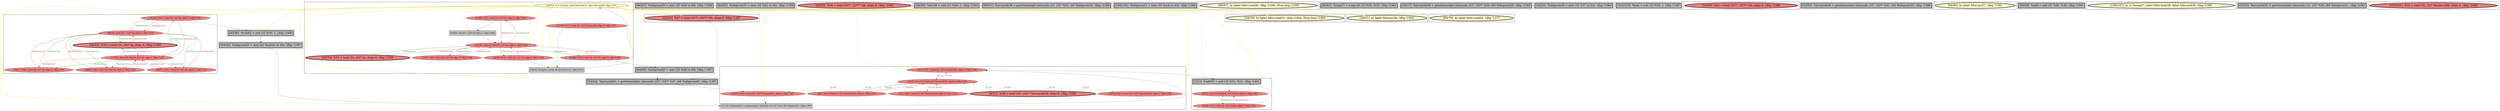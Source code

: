 
digraph G {



node1747->node1708 [style=solid,color=gold,label="C",penwidth=1.0,fontcolor=gold ]
node1744->node1742 [style=solid,color=firebrick3,label="A|indep|Const",penwidth=1.0,fontcolor=firebrick3 ]
node1738->node1716 [style=solid,color=black,label="",penwidth=0.5,fontcolor=black ]
node1747->node1736 [style=solid,color=gold,label="C",penwidth=1.0,fontcolor=gold ]
node1746->node1748 [style=solid,color=black,label="",penwidth=0.5,fontcolor=black ]
node1710->node1721 [style=solid,color=black,label="",penwidth=0.5,fontcolor=black ]
node1747->node1715 [style=solid,color=gold,label="C",penwidth=1.0,fontcolor=gold ]
node1736->node1737 [style=solid,color=forestgreen,label="T|indep|Const",penwidth=1.0,fontcolor=forestgreen ]
node1708->node1751 [style=solid,color=black,label="",penwidth=0.5,fontcolor=black ]
node1721->node1702 [style=solid,color=black,label="",penwidth=0.5,fontcolor=black ]
node1745->node1742 [style=solid,color=firebrick3,label="A|indep|Const",penwidth=1.0,fontcolor=firebrick3 ]
node1707->node1703 [style=solid,color=firebrick3,label="A|indep",penwidth=1.0,fontcolor=firebrick3 ]
node1740->node1742 [style=solid,color=black,label="",penwidth=0.5,fontcolor=black ]
node1751->node1750 [style=solid,color=black,label="",penwidth=0.5,fontcolor=black ]
node1752->node1750 [style=solid,color=firebrick3,label="A|indep|Const",penwidth=1.0,fontcolor=firebrick3 ]
node1747->node1721 [style=solid,color=gold,label="C",penwidth=1.0,fontcolor=gold ]
node1742->node1745 [style=solid,color=forestgreen,label="T|indep|Const",penwidth=1.0,fontcolor=forestgreen ]
node1739->node1742 [style=solid,color=firebrick3,label="A|indep|Const",penwidth=1.0,fontcolor=firebrick3 ]
node1718->node1721 [style=solid,color=black,label="",penwidth=0.5,fontcolor=black ]
node1709->node1708 [style=solid,color=black,label="",penwidth=0.5,fontcolor=black ]
node1746->node1742 [style=solid,color=firebrick3,label="A|indep|Const",penwidth=1.0,fontcolor=firebrick3 ]
node1752->node1751 [style=solid,color=black,label="",penwidth=0.5,fontcolor=black ]
node1737->node1736 [style=solid,color=firebrick3,label="A|indep|Const",penwidth=1.0,fontcolor=firebrick3 ]
node1703->node1705 [style=dotted,color=forestgreen,label="T|Conf",penwidth=1.0,fontcolor=forestgreen ]
node1747->node1713 [style=solid,color=gold,label="C",penwidth=1.0,fontcolor=gold ]
node1703->node1707 [style=solid,color=forestgreen,label="T|indep",penwidth=1.0,fontcolor=forestgreen ]
node1747->node1747 [style=solid,color=gold,label="C",penwidth=1.0,fontcolor=gold ]
node1732->node1736 [style=solid,color=firebrick3,label="A|indep|Const",penwidth=1.0,fontcolor=firebrick3 ]
node1702->node1709 [style=solid,color=black,label="",penwidth=0.5,fontcolor=black ]
node1747->node1751 [style=solid,color=gold,label="C",penwidth=1.0,fontcolor=gold ]
node1738->node1733 [style=solid,color=firebrick3,label="A|indep|Const",penwidth=1.0,fontcolor=firebrick3 ]
node1747->node1741 [style=solid,color=gold,label="C",penwidth=1.0,fontcolor=gold ]
node1704->node1703 [style=dotted,color=firebrick3,label="A|Conf",penwidth=1.0,fontcolor=firebrick3 ]
node1747->node1742 [style=solid,color=gold,label="C",penwidth=1.0,fontcolor=gold ]
node1703->node1706 [style=dotted,color=forestgreen,label="T|Conf",penwidth=1.0,fontcolor=forestgreen ]
node1733->node1738 [style=solid,color=forestgreen,label="T|indep|Const",penwidth=1.0,fontcolor=forestgreen ]
node1703->node1702 [style=dotted,color=forestgreen,label="T|Conf",penwidth=1.0,fontcolor=forestgreen ]
node1706->node1703 [style=dotted,color=firebrick3,label="A|Conf",penwidth=1.0,fontcolor=firebrick3 ]
node1742->node1739 [style=solid,color=forestgreen,label="T|indep|Const",penwidth=1.0,fontcolor=forestgreen ]
node1747->node1709 [style=solid,color=gold,label="C",penwidth=1.0,fontcolor=gold ]
node1743->node1742 [style=solid,color=firebrick3,label="A|indep|Const",penwidth=1.0,fontcolor=firebrick3 ]
node1747->node1746 [style=solid,color=gold,label="C",penwidth=1.0,fontcolor=gold ]
node1733->node1734 [style=solid,color=forestgreen,label="T|indep|Const",penwidth=1.0,fontcolor=forestgreen ]
node1750->node1752 [style=solid,color=forestgreen,label="T|indep|Const",penwidth=1.0,fontcolor=forestgreen ]
node1747->node1750 [style=solid,color=gold,label="C",penwidth=1.0,fontcolor=gold ]
node1747->node1744 [style=solid,color=gold,label="C",penwidth=1.0,fontcolor=gold ]
node1736->node1732 [style=solid,color=forestgreen,label="T|indep|Const",penwidth=1.0,fontcolor=forestgreen ]
node1703->node1708 [style=dotted,color=forestgreen,label="T|Conf",penwidth=1.0,fontcolor=forestgreen ]
node1747->node1712 [style=solid,color=gold,label="C",penwidth=1.0,fontcolor=gold ]
node1715->node1709 [style=solid,color=black,label="",penwidth=0.5,fontcolor=black ]
node1742->node1744 [style=solid,color=forestgreen,label="T|indep|Const",penwidth=1.0,fontcolor=forestgreen ]
node1736->node1738 [style=solid,color=forestgreen,label="T|indep|Const",penwidth=1.0,fontcolor=forestgreen ]
node1705->node1703 [style=dotted,color=firebrick3,label="A|Conf",penwidth=1.0,fontcolor=firebrick3 ]
node1747->node1749 [style=solid,color=gold,label="C",penwidth=1.0,fontcolor=gold ]
node1735->node1733 [style=solid,color=firebrick3,label="A|indep|Const",penwidth=1.0,fontcolor=firebrick3 ]
node1742->node1746 [style=solid,color=forestgreen,label="T|indep|Const",penwidth=1.0,fontcolor=forestgreen ]
node1703->node1704 [style=dotted,color=forestgreen,label="T|Conf",penwidth=1.0,fontcolor=forestgreen ]
node1735->node1736 [style=solid,color=firebrick3,label="A|indep|Const",penwidth=1.0,fontcolor=firebrick3 ]
node1733->node1732 [style=solid,color=forestgreen,label="T|indep|Const",penwidth=1.0,fontcolor=forestgreen ]
node1747->node1752 [style=solid,color=gold,label="C",penwidth=1.0,fontcolor=gold ]
node1748->node1747 [style=solid,color=black,label="",penwidth=0.5,fontcolor=black ]
node1747->node1738 [style=solid,color=gold,label="C",penwidth=1.0,fontcolor=gold ]
node1734->node1733 [style=solid,color=firebrick3,label="A|indep|Const",penwidth=1.0,fontcolor=firebrick3 ]
node1741->node1748 [style=solid,color=black,label="",penwidth=0.5,fontcolor=black ]
node1747->node1743 [style=solid,color=gold,label="C",penwidth=1.0,fontcolor=gold ]
node1716->node1715 [style=solid,color=black,label="",penwidth=0.5,fontcolor=black ]
node1747->node1718 [style=solid,color=gold,label="C",penwidth=1.0,fontcolor=gold ]
node1736->node1734 [style=solid,color=forestgreen,label="T|indep|Const",penwidth=1.0,fontcolor=forestgreen ]
node1732->node1733 [style=solid,color=firebrick3,label="A|indep|Const",penwidth=1.0,fontcolor=firebrick3 ]
node1737->node1733 [style=solid,color=firebrick3,label="A|indep|Const",penwidth=1.0,fontcolor=firebrick3 ]
node1747->node1748 [style=solid,color=gold,label="C",penwidth=1.0,fontcolor=gold ]
node1733->node1737 [style=solid,color=forestgreen,label="T|indep|Const",penwidth=1.0,fontcolor=forestgreen ]
node1747->node1716 [style=solid,color=gold,label="C",penwidth=1.0,fontcolor=gold ]
node1743->node1718 [style=solid,color=black,label="",penwidth=0.5,fontcolor=black ]
node1747->node1702 [style=solid,color=gold,label="C",penwidth=1.0,fontcolor=gold ]
node1734->node1736 [style=solid,color=firebrick3,label="A|indep|Const",penwidth=1.0,fontcolor=firebrick3 ]
node1733->node1735 [style=solid,color=forestgreen,label="T|indep|Const",penwidth=1.0,fontcolor=forestgreen ]
node1702->node1703 [style=dotted,color=firebrick3,label="A|Conf",penwidth=1.0,fontcolor=firebrick3 ]
node1738->node1736 [style=solid,color=firebrick3,label="A|indep|Const",penwidth=1.0,fontcolor=firebrick3 ]
node1736->node1735 [style=solid,color=forestgreen,label="T|indep|Const",penwidth=1.0,fontcolor=forestgreen ]
node1708->node1703 [style=dotted,color=firebrick3,label="A|Conf",penwidth=1.0,fontcolor=firebrick3 ]
node1742->node1743 [style=solid,color=forestgreen,label="T|indep|Const",penwidth=1.0,fontcolor=forestgreen ]
node1747->node1710 [style=solid,color=gold,label="C",penwidth=1.0,fontcolor=gold ]
node1747->node1740 [style=solid,color=gold,label="C",penwidth=1.0,fontcolor=gold ]
node1744->node1740 [style=solid,color=black,label="",penwidth=0.5,fontcolor=black ]


subgraph cluster27 {


node1753 [penwidth=3.0,fontsize=20,fillcolor=grey,label="[86/87]  %idxprom35 = zext i32 %44 to i64, !dbg !1388",shape=rectangle,style=filled ]



}

subgraph cluster28 {


node1754 [penwidth=3.0,fontsize=20,fillcolor=grey,label="[84/85]  %idxprom33 = zext i32 %42 to i64, !dbg !1388",shape=rectangle,style=filled ]



}

subgraph cluster26 {


node1752 [fillcolor=lightcoral,label="[9/10]  %52 = load i32, i32* %total, align 4, !dbg !1401",shape=ellipse,style=filled ]
node1750 [fillcolor=lightcoral,label="[8/11]  store i32 %add45, i32* %total, align 4, !dbg !1401",shape=ellipse,style=filled ]
node1751 [penwidth=3.0,fontsize=20,fillcolor=grey,label="[7/12]  %add45 = add i32 %52, %51, !dbg !1401",shape=rectangle,style=filled ]



}

subgraph cluster29 {


node1755 [penwidth=3.0,fontsize=20,fillcolor=lightcoral,label="[82/83]  %36 = load i32**, i32*** %b, align 8, !dbg !1383",shape=ellipse,style=filled ]



}

subgraph cluster25 {


node1749 [penwidth=3.0,fontsize=20,fillcolor=lemonchiffon,label="[69/70]  br label %for.cond26, !dbg !1377",shape=ellipse,style=filled ]



}

subgraph cluster24 {


node1747 [fillcolor=lemonchiffon,label="[60/73]  br i1 %cmp24, label %for.body25, label %for.end48, !dbg !1373",shape=ellipse,style=filled ]
node1748 [fillcolor=grey,label="[59/74]  %cmp24 = icmp ult i32 %32, %33, !dbg !1372",shape=rectangle,style=filled ]
node1746 [fillcolor=lightcoral,label="[58/75]  %32 = load i32, i32* %i, align 4, !dbg !1369",shape=ellipse,style=filled ]
node1745 [penwidth=3.0,fontsize=20,fillcolor=lightcoral,label="[56/79]  %37 = load i32, i32* %i, align 4, !dbg !1385",shape=ellipse,style=filled ]
node1740 [fillcolor=grey,label="[61/62]  %inc47 = add i32 %53, 1, !dbg !1403",shape=rectangle,style=filled ]
node1739 [fillcolor=lightcoral,label="[76/77]  %42 = load i32, i32* %i, align 4, !dbg !1389",shape=ellipse,style=filled ]
node1741 [fillcolor=lightcoral,label="[71/72]  %33 = load i32, i32* %vsize.addr, align 4, !dbg !1371",shape=ellipse,style=filled ]
node1744 [fillcolor=lightcoral,label="[67/68]  %53 = load i32, i32* %i, align 4, !dbg !1403",shape=ellipse,style=filled ]
node1742 [fillcolor=lightcoral,label="[57/78]  store i32 %inc47, i32* %i, align 4, !dbg !1403",shape=ellipse,style=filled ]
node1743 [fillcolor=lightcoral,label="[63/66]  %48 = load i32, i32* %i, align 4, !dbg !1398",shape=ellipse,style=filled ]



}

subgraph cluster22 {


node1731 [penwidth=3.0,fontsize=20,fillcolor=grey,label="[88/89]  %inc38 = add i32 %46, 1, !dbg !1393",shape=rectangle,style=filled ]



}

subgraph cluster20 {


node1729 [penwidth=3.0,fontsize=20,fillcolor=grey,label="[90/91]  %arrayidx36 = getelementptr inbounds i32, i32* %43, i64 %idxprom35, !dbg !1388",shape=rectangle,style=filled ]



}

subgraph cluster18 {


node1727 [penwidth=3.0,fontsize=20,fillcolor=grey,label="[104/105]  %idxprom31 = zext i32 %sub to i64, !dbg !1383",shape=rectangle,style=filled ]



}

subgraph cluster16 {


node1725 [penwidth=3.0,fontsize=20,fillcolor=lemonchiffon,label="[96/97]  br label %for.cond26, !dbg !1394, !llvm.loop !1395",shape=ellipse,style=filled ]



}

subgraph cluster17 {


node1726 [penwidth=3.0,fontsize=20,fillcolor=grey,label="[80/81]  %cmp27 = icmp ult i32 %34, %35, !dbg !1381",shape=rectangle,style=filled ]



}

subgraph cluster4 {


node1713 [penwidth=3.0,fontsize=20,fillcolor=lemonchiffon,label="[28/29]  br label %for.cond23, !dbg !1404, !llvm.loop !1405",shape=ellipse,style=filled ]



}

subgraph cluster3 {


node1712 [penwidth=3.0,fontsize=20,fillcolor=lemonchiffon,label="[30/31]  br label %for.inc46, !dbg !1402",shape=ellipse,style=filled ]



}

subgraph cluster2 {


node1711 [penwidth=3.0,fontsize=20,fillcolor=grey,label="[26/27]  %arrayidx30 = getelementptr inbounds i32*, i32** %36, i64 %idxprom29, !dbg !1383",shape=rectangle,style=filled ]



}

subgraph cluster1 {


node1710 [penwidth=3.0,fontsize=20,fillcolor=lightcoral,label="[22/25]  %47 = load i32**, i32*** %b, align 8, !dbg !1397",shape=ellipse,style=filled ]



}

subgraph cluster12 {


node1721 [penwidth=3.0,fontsize=20,fillcolor=grey,label="[23/24]  %arrayidx41 = getelementptr inbounds i32*, i32** %47, i64 %idxprom40, !dbg !1397",shape=rectangle,style=filled ]



}

subgraph cluster5 {


node1714 [penwidth=3.0,fontsize=20,fillcolor=grey,label="[34/35]  %idxprom29 = zext i32 %37 to i64, !dbg !1383",shape=rectangle,style=filled ]



}

subgraph cluster0 {


node1709 [fillcolor=grey,label="[17/18]  %arrayidx44 = getelementptr inbounds i32, i32* %49, i64 %idxprom43, !dbg !1397",shape=rectangle,style=filled ]
node1708 [fillcolor=lightcoral,label="[6/13]  %51 = load i32, i32* %arrayidx44, align 4, !dbg !1397",shape=ellipse,style=filled ]
node1703 [fillcolor=lightcoral,label="[1/20]  store i32 %add, i32* %arrayidx36, align 4, !dbg !1391",shape=ellipse,style=filled ]
node1702 [fillcolor=lightcoral,label="[16/19]  %49 = load i32*, i32** %arrayidx41, align 8, !dbg !1397",shape=ellipse,style=filled ]
node1704 [penwidth=3.0,fontsize=20,fillcolor=lightcoral,label="[0/21]  %38 = load i32*, i32** %arrayidx30, align 8, !dbg !1383",shape=ellipse,style=filled ]
node1706 [fillcolor=lightcoral,label="[14/15]  %43 = load i32*, i32** %arrayidx34, align 8, !dbg !1388",shape=ellipse,style=filled ]
node1707 [fillcolor=lightcoral,label="[4/5]  %45 = load i32, i32* %arrayidx36, align 4, !dbg !1391",shape=ellipse,style=filled ]
node1705 [fillcolor=lightcoral,label="[2/3]  %40 = load i32, i32* %arrayidx32, align 4, !dbg !1383",shape=ellipse,style=filled ]



}

subgraph cluster6 {


node1715 [penwidth=3.0,fontsize=20,fillcolor=grey,label="[44/45]  %idxprom43 = zext i32 %sub42 to i64, !dbg !1397",shape=rectangle,style=filled ]



}

subgraph cluster14 {


node1723 [penwidth=3.0,fontsize=20,fillcolor=grey,label="[102/103]  %sub = sub i32 %39, 1, !dbg !1387",shape=rectangle,style=filled ]



}

subgraph cluster7 {


node1716 [penwidth=3.0,fontsize=20,fillcolor=grey,label="[43/46]  %sub42 = sub i32 %50, 1, !dbg !1400",shape=rectangle,style=filled ]



}

subgraph cluster23 {


node1732 [fillcolor=lightcoral,label="[48/49]  %46 = load i32, i32* %j, align 4, !dbg !1393",shape=ellipse,style=filled ]
node1734 [fillcolor=lightcoral,label="[38/51]  %34 = load i32, i32* %j, align 4, !dbg !1378",shape=ellipse,style=filled ]
node1736 [fillcolor=lightcoral,label="[39/50]  store i32 1, i32* %j, align 4, !dbg !1374",shape=ellipse,style=filled ]
node1738 [fillcolor=lightcoral,label="[42/47]  %50 = load i32, i32* %j, align 4, !dbg !1399",shape=ellipse,style=filled ]
node1735 [penwidth=3.0,fontsize=20,fillcolor=lightcoral,label="[36/53]  %39 = load i32, i32* %j, align 4, !dbg !1386",shape=ellipse,style=filled ]
node1733 [fillcolor=lightcoral,label="[37/52]  store i32 %inc38, i32* %j, align 4, !dbg !1393",shape=ellipse,style=filled ]
node1737 [fillcolor=lightcoral,label="[40/41]  %44 = load i32, i32* %j, align 4, !dbg !1390",shape=ellipse,style=filled ]



}

subgraph cluster8 {


node1717 [penwidth=3.0,fontsize=20,fillcolor=lightcoral,label="[54/55]  %41 = load i32**, i32*** %b, align 8, !dbg !1388",shape=ellipse,style=filled ]



}

subgraph cluster21 {


node1730 [penwidth=3.0,fontsize=20,fillcolor=grey,label="[92/93]  %arrayidx34 = getelementptr inbounds i32*, i32** %41, i64 %idxprom33, !dbg !1388",shape=rectangle,style=filled ]



}

subgraph cluster9 {


node1718 [penwidth=3.0,fontsize=20,fillcolor=grey,label="[64/65]  %idxprom40 = zext i32 %48 to i64, !dbg !1397",shape=rectangle,style=filled ]



}

subgraph cluster19 {


node1728 [penwidth=3.0,fontsize=20,fillcolor=lemonchiffon,label="[94/95]  br label %for.inc37, !dbg !1392",shape=ellipse,style=filled ]



}

subgraph cluster10 {


node1719 [penwidth=3.0,fontsize=20,fillcolor=grey,label="[98/99]  %add = add i32 %45, %40, !dbg !1391",shape=rectangle,style=filled ]



}

subgraph cluster11 {


node1720 [penwidth=3.0,fontsize=20,fillcolor=lemonchiffon,label="[106/107]  br i1 %cmp27, label %for.body28, label %for.end39, !dbg !1382",shape=ellipse,style=filled ]



}

subgraph cluster13 {


node1722 [penwidth=3.0,fontsize=20,fillcolor=grey,label="[32/33]  %arrayidx32 = getelementptr inbounds i32, i32* %38, i64 %idxprom31, !dbg !1383",shape=rectangle,style=filled ]



}

subgraph cluster15 {


node1724 [penwidth=3.0,fontsize=20,fillcolor=lightcoral,label="[100/101]  %35 = load i32, i32* %hsize.addr, align 4, !dbg !1380",shape=ellipse,style=filled ]



}

}
